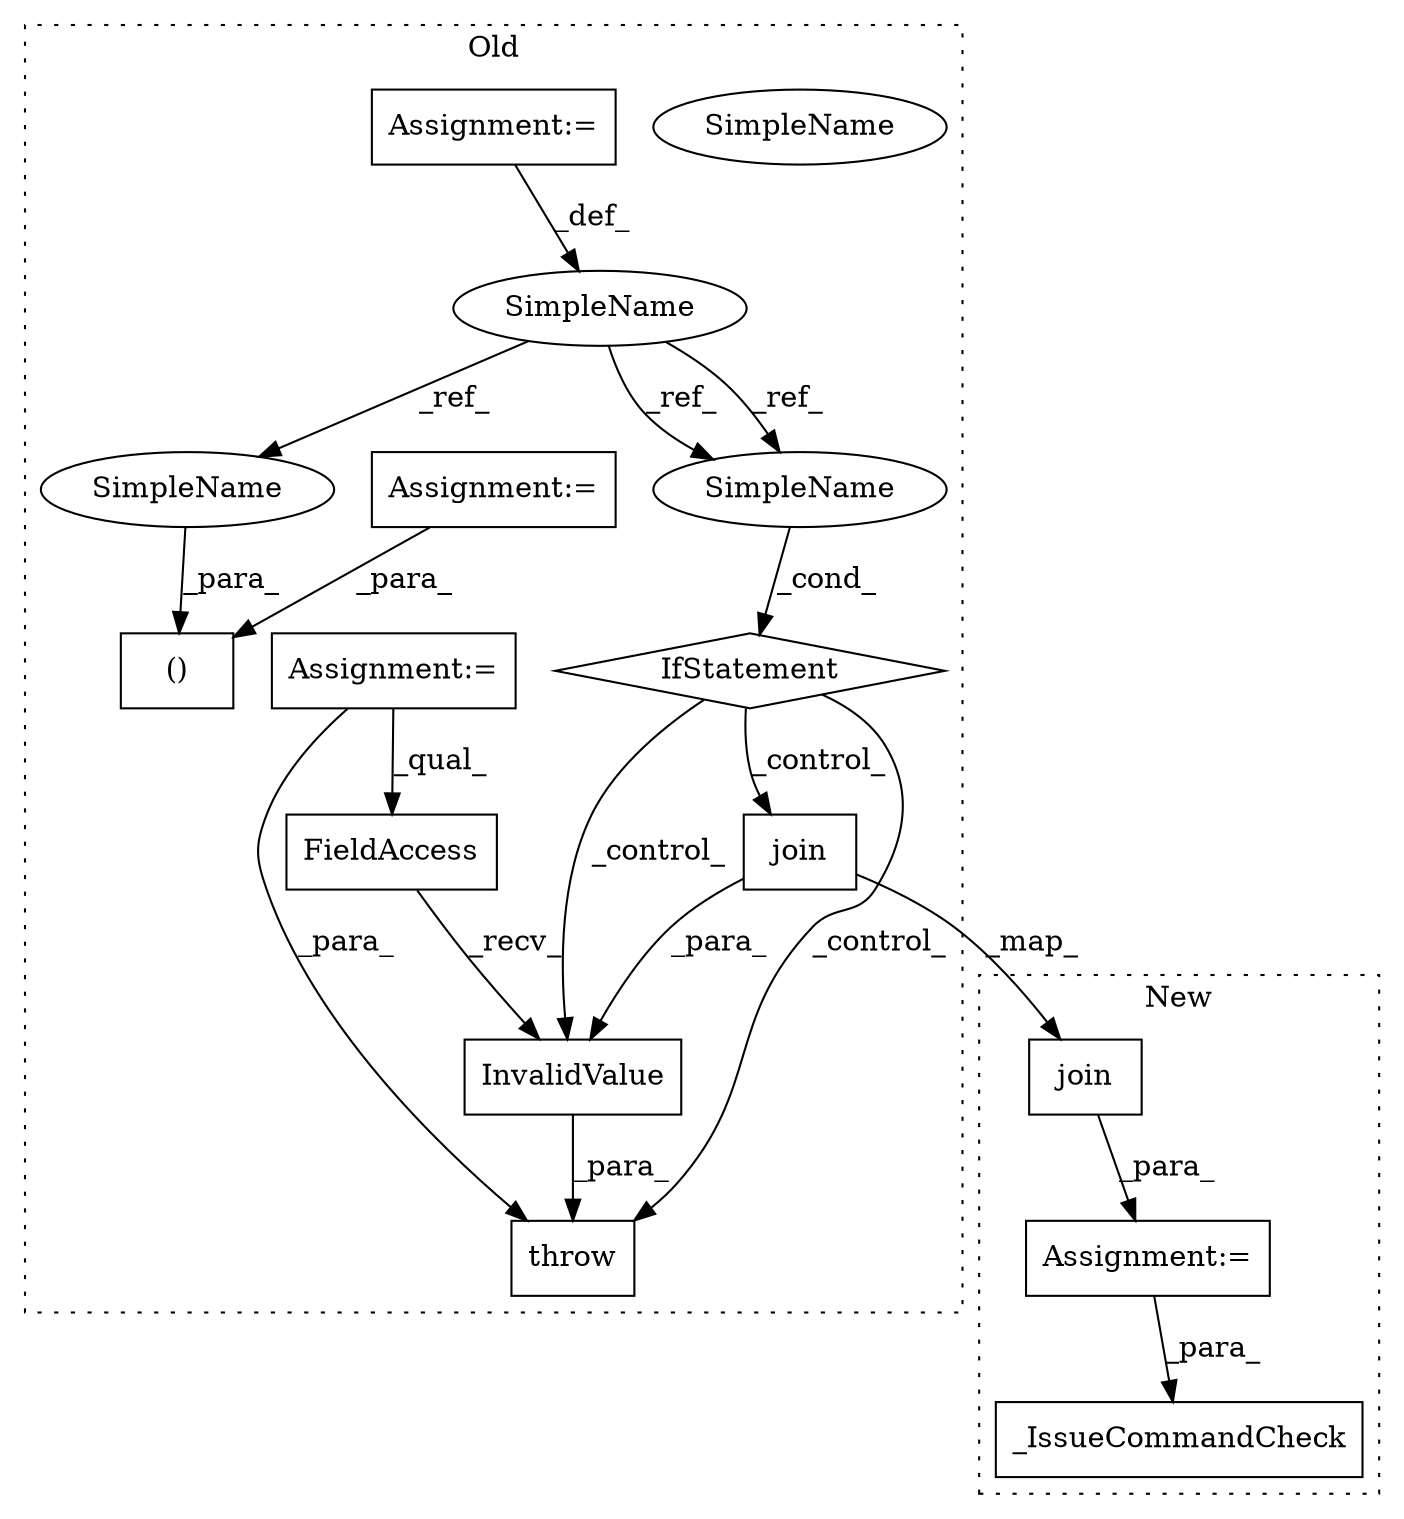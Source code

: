 digraph G {
subgraph cluster0 {
1 [label="InvalidValue" a="32" s="8382,8555" l="13,1" shape="box"];
3 [label="SimpleName" a="42" s="8122" l="6" shape="ellipse"];
4 [label="throw" a="53" s="8362" l="6" shape="box"];
5 [label="()" a="106" s="8284" l="39" shape="box"];
6 [label="FieldAccess" a="22" s="8368" l="13" shape="box"];
7 [label="IfStatement" a="25" s="8342,8352" l="4,2" shape="diamond"];
8 [label="join" a="32" s="8399,8553" l="12,2" shape="box"];
10 [label="SimpleName" a="42" s="8346" l="6" shape="ellipse"];
11 [label="Assignment:=" a="7" s="8141" l="6" shape="box"];
13 [label="Assignment:=" a="7" s="8122" l="6" shape="box"];
14 [label="Assignment:=" a="7" s="8157" l="1" shape="box"];
15 [label="SimpleName" a="42" s="8303" l="6" shape="ellipse"];
16 [label="SimpleName" a="42" s="8346" l="6" shape="ellipse"];
label = "Old";
style="dotted";
}
subgraph cluster1 {
2 [label="_IssueCommandCheck" a="32" s="8039,8065" l="19,1" shape="box"];
9 [label="join" a="32" s="7874,8026" l="10,2" shape="box"];
12 [label="Assignment:=" a="7" s="7869" l="1" shape="box"];
label = "New";
style="dotted";
}
1 -> 4 [label="_para_"];
3 -> 16 [label="_ref_"];
3 -> 15 [label="_ref_"];
3 -> 16 [label="_ref_"];
6 -> 1 [label="_recv_"];
7 -> 8 [label="_control_"];
7 -> 4 [label="_control_"];
7 -> 1 [label="_control_"];
8 -> 9 [label="_map_"];
8 -> 1 [label="_para_"];
9 -> 12 [label="_para_"];
11 -> 6 [label="_qual_"];
11 -> 4 [label="_para_"];
12 -> 2 [label="_para_"];
13 -> 3 [label="_def_"];
14 -> 5 [label="_para_"];
15 -> 5 [label="_para_"];
16 -> 7 [label="_cond_"];
}